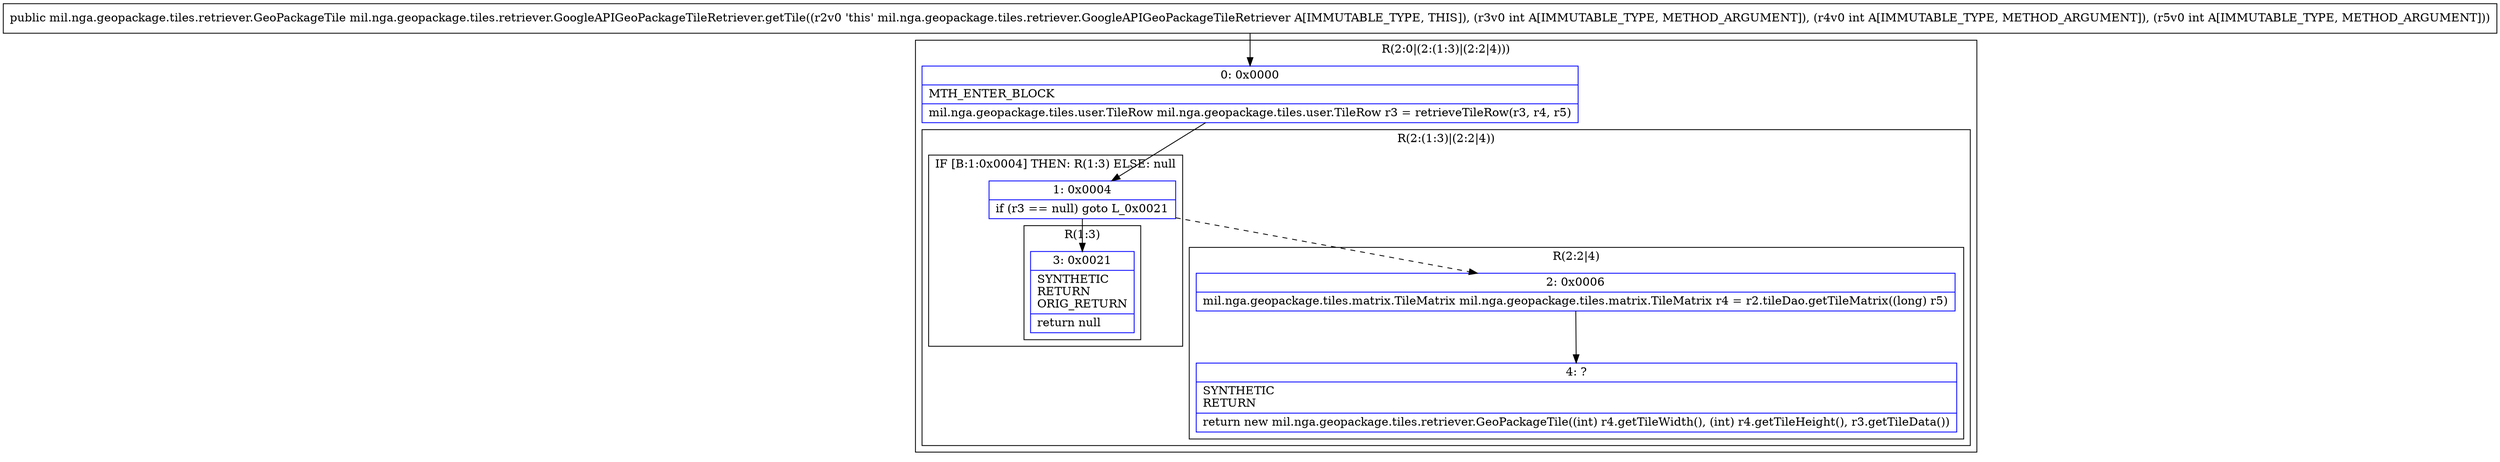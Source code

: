 digraph "CFG formil.nga.geopackage.tiles.retriever.GoogleAPIGeoPackageTileRetriever.getTile(III)Lmil\/nga\/geopackage\/tiles\/retriever\/GeoPackageTile;" {
subgraph cluster_Region_154831700 {
label = "R(2:0|(2:(1:3)|(2:2|4)))";
node [shape=record,color=blue];
Node_0 [shape=record,label="{0\:\ 0x0000|MTH_ENTER_BLOCK\l|mil.nga.geopackage.tiles.user.TileRow mil.nga.geopackage.tiles.user.TileRow r3 = retrieveTileRow(r3, r4, r5)\l}"];
subgraph cluster_Region_1919533118 {
label = "R(2:(1:3)|(2:2|4))";
node [shape=record,color=blue];
subgraph cluster_IfRegion_59615852 {
label = "IF [B:1:0x0004] THEN: R(1:3) ELSE: null";
node [shape=record,color=blue];
Node_1 [shape=record,label="{1\:\ 0x0004|if (r3 == null) goto L_0x0021\l}"];
subgraph cluster_Region_1617865387 {
label = "R(1:3)";
node [shape=record,color=blue];
Node_3 [shape=record,label="{3\:\ 0x0021|SYNTHETIC\lRETURN\lORIG_RETURN\l|return null\l}"];
}
}
subgraph cluster_Region_1222625725 {
label = "R(2:2|4)";
node [shape=record,color=blue];
Node_2 [shape=record,label="{2\:\ 0x0006|mil.nga.geopackage.tiles.matrix.TileMatrix mil.nga.geopackage.tiles.matrix.TileMatrix r4 = r2.tileDao.getTileMatrix((long) r5)\l}"];
Node_4 [shape=record,label="{4\:\ ?|SYNTHETIC\lRETURN\l|return new mil.nga.geopackage.tiles.retriever.GeoPackageTile((int) r4.getTileWidth(), (int) r4.getTileHeight(), r3.getTileData())\l}"];
}
}
}
MethodNode[shape=record,label="{public mil.nga.geopackage.tiles.retriever.GeoPackageTile mil.nga.geopackage.tiles.retriever.GoogleAPIGeoPackageTileRetriever.getTile((r2v0 'this' mil.nga.geopackage.tiles.retriever.GoogleAPIGeoPackageTileRetriever A[IMMUTABLE_TYPE, THIS]), (r3v0 int A[IMMUTABLE_TYPE, METHOD_ARGUMENT]), (r4v0 int A[IMMUTABLE_TYPE, METHOD_ARGUMENT]), (r5v0 int A[IMMUTABLE_TYPE, METHOD_ARGUMENT])) }"];
MethodNode -> Node_0;
Node_0 -> Node_1;
Node_1 -> Node_2[style=dashed];
Node_1 -> Node_3;
Node_2 -> Node_4;
}

